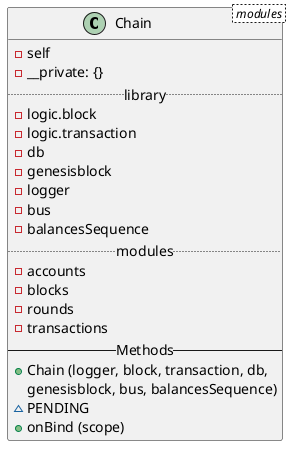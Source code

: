@startuml
class Chain < modules > {
  - self
  - __private: {}
  .. library ..
  - logic.block
  - logic.transaction
  - db
  - genesisblock
  - logger
  - bus
  - balancesSequence
  .. modules ..
  - accounts
  - blocks
  - rounds
  - transactions
  -- Methods --
  + Chain (logger, block, transaction, db,
  genesisblock, bus, balancesSequence)
  ~ PENDING
  + onBind (scope)
}
@enduml
